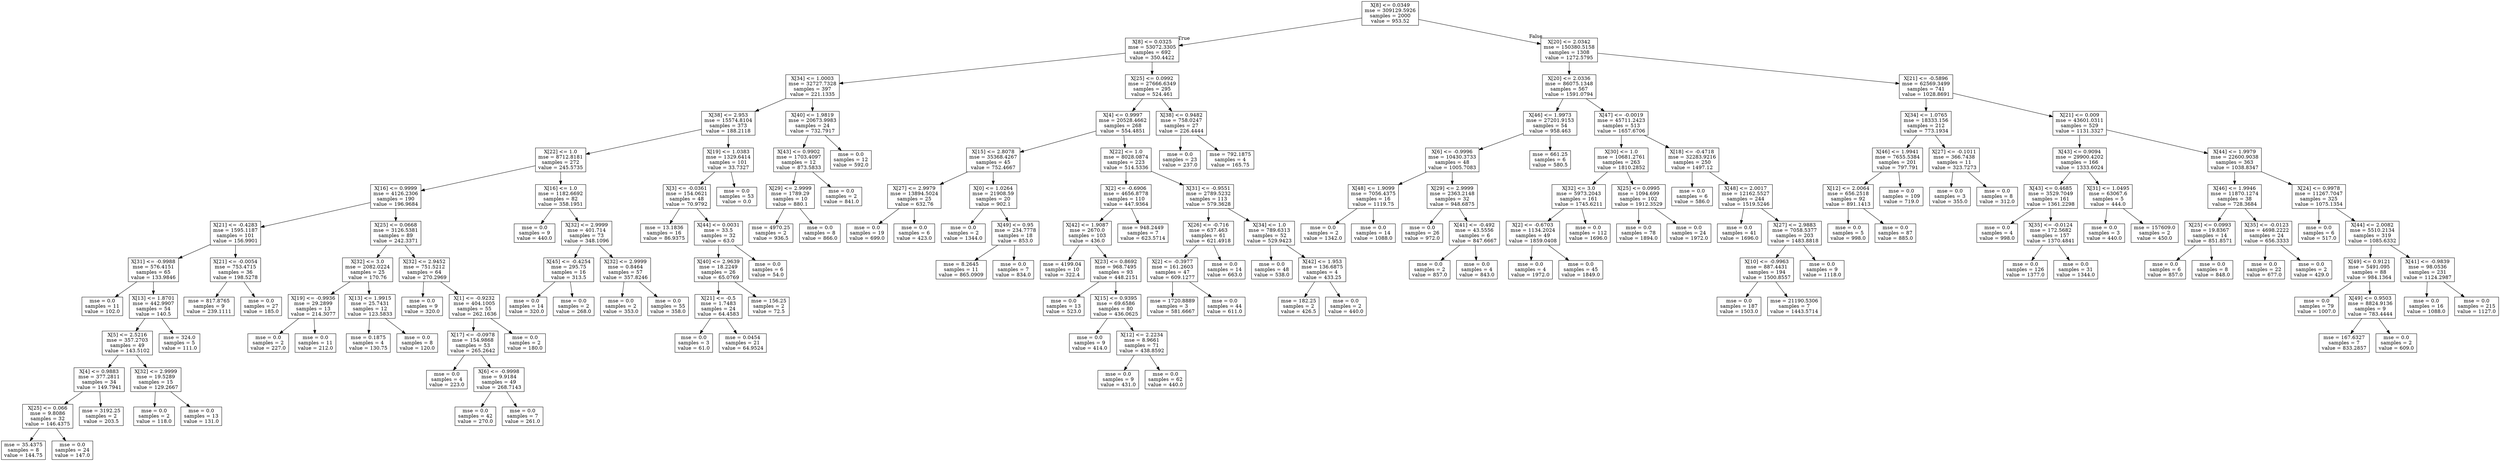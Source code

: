 digraph Tree {
node [shape=box] ;
0 [label="X[8] <= 0.0349\nmse = 309129.5926\nsamples = 2000\nvalue = 953.52"] ;
1 [label="X[8] <= 0.0325\nmse = 53072.3305\nsamples = 692\nvalue = 350.4422"] ;
0 -> 1 [labeldistance=2.5, labelangle=45, headlabel="True"] ;
2 [label="X[34] <= 1.0003\nmse = 32727.7328\nsamples = 397\nvalue = 221.1335"] ;
1 -> 2 ;
3 [label="X[38] <= 2.953\nmse = 15574.8104\nsamples = 373\nvalue = 188.2118"] ;
2 -> 3 ;
4 [label="X[22] <= 1.0\nmse = 8712.8181\nsamples = 272\nvalue = 245.5735"] ;
3 -> 4 ;
5 [label="X[16] <= 0.9999\nmse = 4126.2306\nsamples = 190\nvalue = 196.9684"] ;
4 -> 5 ;
6 [label="X[21] <= -0.4283\nmse = 1595.1187\nsamples = 101\nvalue = 156.9901"] ;
5 -> 6 ;
7 [label="X[31] <= -0.9988\nmse = 576.4151\nsamples = 65\nvalue = 133.9846"] ;
6 -> 7 ;
8 [label="mse = 0.0\nsamples = 11\nvalue = 102.0"] ;
7 -> 8 ;
9 [label="X[13] <= 1.8701\nmse = 442.9907\nsamples = 54\nvalue = 140.5"] ;
7 -> 9 ;
10 [label="X[5] <= 2.5216\nmse = 357.2703\nsamples = 49\nvalue = 143.5102"] ;
9 -> 10 ;
11 [label="X[4] <= 0.9883\nmse = 377.2811\nsamples = 34\nvalue = 149.7941"] ;
10 -> 11 ;
12 [label="X[25] <= 0.066\nmse = 9.8086\nsamples = 32\nvalue = 146.4375"] ;
11 -> 12 ;
13 [label="mse = 35.4375\nsamples = 8\nvalue = 144.75"] ;
12 -> 13 ;
14 [label="mse = 0.0\nsamples = 24\nvalue = 147.0"] ;
12 -> 14 ;
15 [label="mse = 3192.25\nsamples = 2\nvalue = 203.5"] ;
11 -> 15 ;
16 [label="X[32] <= 2.9999\nmse = 19.5289\nsamples = 15\nvalue = 129.2667"] ;
10 -> 16 ;
17 [label="mse = 0.0\nsamples = 2\nvalue = 118.0"] ;
16 -> 17 ;
18 [label="mse = 0.0\nsamples = 13\nvalue = 131.0"] ;
16 -> 18 ;
19 [label="mse = 324.0\nsamples = 5\nvalue = 111.0"] ;
9 -> 19 ;
20 [label="X[21] <= -0.0054\nmse = 753.4715\nsamples = 36\nvalue = 198.5278"] ;
6 -> 20 ;
21 [label="mse = 817.8765\nsamples = 9\nvalue = 239.1111"] ;
20 -> 21 ;
22 [label="mse = 0.0\nsamples = 27\nvalue = 185.0"] ;
20 -> 22 ;
23 [label="X[25] <= 0.0668\nmse = 3126.5381\nsamples = 89\nvalue = 242.3371"] ;
5 -> 23 ;
24 [label="X[32] <= 3.0\nmse = 2082.0224\nsamples = 25\nvalue = 170.76"] ;
23 -> 24 ;
25 [label="X[19] <= -0.9936\nmse = 29.2899\nsamples = 13\nvalue = 214.3077"] ;
24 -> 25 ;
26 [label="mse = 0.0\nsamples = 2\nvalue = 227.0"] ;
25 -> 26 ;
27 [label="mse = 0.0\nsamples = 11\nvalue = 212.0"] ;
25 -> 27 ;
28 [label="X[13] <= 1.9915\nmse = 25.7431\nsamples = 12\nvalue = 123.5833"] ;
24 -> 28 ;
29 [label="mse = 0.1875\nsamples = 4\nvalue = 130.75"] ;
28 -> 29 ;
30 [label="mse = 0.0\nsamples = 8\nvalue = 120.0"] ;
28 -> 30 ;
31 [label="X[32] <= 2.9452\nmse = 751.5212\nsamples = 64\nvalue = 270.2969"] ;
23 -> 31 ;
32 [label="mse = 0.0\nsamples = 9\nvalue = 320.0"] ;
31 -> 32 ;
33 [label="X[1] <= -0.9232\nmse = 404.1005\nsamples = 55\nvalue = 262.1636"] ;
31 -> 33 ;
34 [label="X[17] <= -0.0978\nmse = 154.9868\nsamples = 53\nvalue = 265.2642"] ;
33 -> 34 ;
35 [label="mse = 0.0\nsamples = 4\nvalue = 223.0"] ;
34 -> 35 ;
36 [label="X[6] <= -0.9998\nmse = 9.9184\nsamples = 49\nvalue = 268.7143"] ;
34 -> 36 ;
37 [label="mse = 0.0\nsamples = 42\nvalue = 270.0"] ;
36 -> 37 ;
38 [label="mse = 0.0\nsamples = 7\nvalue = 261.0"] ;
36 -> 38 ;
39 [label="mse = 0.0\nsamples = 2\nvalue = 180.0"] ;
33 -> 39 ;
40 [label="X[16] <= 1.0\nmse = 1182.6692\nsamples = 82\nvalue = 358.1951"] ;
4 -> 40 ;
41 [label="mse = 0.0\nsamples = 9\nvalue = 440.0"] ;
40 -> 41 ;
42 [label="X[32] <= 2.9999\nmse = 401.714\nsamples = 73\nvalue = 348.1096"] ;
40 -> 42 ;
43 [label="X[45] <= -0.4254\nmse = 295.75\nsamples = 16\nvalue = 313.5"] ;
42 -> 43 ;
44 [label="mse = 0.0\nsamples = 14\nvalue = 320.0"] ;
43 -> 44 ;
45 [label="mse = 0.0\nsamples = 2\nvalue = 268.0"] ;
43 -> 45 ;
46 [label="X[32] <= 2.9999\nmse = 0.8464\nsamples = 57\nvalue = 357.8246"] ;
42 -> 46 ;
47 [label="mse = 0.0\nsamples = 2\nvalue = 353.0"] ;
46 -> 47 ;
48 [label="mse = 0.0\nsamples = 55\nvalue = 358.0"] ;
46 -> 48 ;
49 [label="X[19] <= 1.0383\nmse = 1329.6414\nsamples = 101\nvalue = 33.7327"] ;
3 -> 49 ;
50 [label="X[3] <= -0.0361\nmse = 154.0621\nsamples = 48\nvalue = 70.9792"] ;
49 -> 50 ;
51 [label="mse = 13.1836\nsamples = 16\nvalue = 86.9375"] ;
50 -> 51 ;
52 [label="X[44] <= 0.0031\nmse = 33.5\nsamples = 32\nvalue = 63.0"] ;
50 -> 52 ;
53 [label="X[40] <= 2.9639\nmse = 18.2249\nsamples = 26\nvalue = 65.0769"] ;
52 -> 53 ;
54 [label="X[21] <= -0.5\nmse = 1.7483\nsamples = 24\nvalue = 64.4583"] ;
53 -> 54 ;
55 [label="mse = 0.0\nsamples = 3\nvalue = 61.0"] ;
54 -> 55 ;
56 [label="mse = 0.0454\nsamples = 21\nvalue = 64.9524"] ;
54 -> 56 ;
57 [label="mse = 156.25\nsamples = 2\nvalue = 72.5"] ;
53 -> 57 ;
58 [label="mse = 0.0\nsamples = 6\nvalue = 54.0"] ;
52 -> 58 ;
59 [label="mse = 0.0\nsamples = 53\nvalue = 0.0"] ;
49 -> 59 ;
60 [label="X[40] <= 1.9819\nmse = 20673.9983\nsamples = 24\nvalue = 732.7917"] ;
2 -> 60 ;
61 [label="X[43] <= 0.9902\nmse = 1703.4097\nsamples = 12\nvalue = 873.5833"] ;
60 -> 61 ;
62 [label="X[29] <= 2.9999\nmse = 1789.29\nsamples = 10\nvalue = 880.1"] ;
61 -> 62 ;
63 [label="mse = 4970.25\nsamples = 2\nvalue = 936.5"] ;
62 -> 63 ;
64 [label="mse = 0.0\nsamples = 8\nvalue = 866.0"] ;
62 -> 64 ;
65 [label="mse = 0.0\nsamples = 2\nvalue = 841.0"] ;
61 -> 65 ;
66 [label="mse = 0.0\nsamples = 12\nvalue = 592.0"] ;
60 -> 66 ;
67 [label="X[25] <= 0.0992\nmse = 27666.6349\nsamples = 295\nvalue = 524.461"] ;
1 -> 67 ;
68 [label="X[4] <= 0.9997\nmse = 20528.4662\nsamples = 268\nvalue = 554.4851"] ;
67 -> 68 ;
69 [label="X[15] <= 2.8078\nmse = 35368.4267\nsamples = 45\nvalue = 752.4667"] ;
68 -> 69 ;
70 [label="X[27] <= 2.9979\nmse = 13894.5024\nsamples = 25\nvalue = 632.76"] ;
69 -> 70 ;
71 [label="mse = 0.0\nsamples = 19\nvalue = 699.0"] ;
70 -> 71 ;
72 [label="mse = 0.0\nsamples = 6\nvalue = 423.0"] ;
70 -> 72 ;
73 [label="X[0] <= 1.0264\nmse = 21908.59\nsamples = 20\nvalue = 902.1"] ;
69 -> 73 ;
74 [label="mse = 0.0\nsamples = 2\nvalue = 1344.0"] ;
73 -> 74 ;
75 [label="X[49] <= 0.95\nmse = 234.7778\nsamples = 18\nvalue = 853.0"] ;
73 -> 75 ;
76 [label="mse = 8.2645\nsamples = 11\nvalue = 865.0909"] ;
75 -> 76 ;
77 [label="mse = 0.0\nsamples = 7\nvalue = 834.0"] ;
75 -> 77 ;
78 [label="X[22] <= 1.0\nmse = 8028.0874\nsamples = 223\nvalue = 514.5336"] ;
68 -> 78 ;
79 [label="X[2] <= -0.6906\nmse = 4656.8778\nsamples = 110\nvalue = 447.9364"] ;
78 -> 79 ;
80 [label="X[42] <= 1.9087\nmse = 2670.0\nsamples = 103\nvalue = 436.0"] ;
79 -> 80 ;
81 [label="mse = 4199.04\nsamples = 10\nvalue = 322.4"] ;
80 -> 81 ;
82 [label="X[23] <= 0.8692\nmse = 968.7495\nsamples = 93\nvalue = 448.2151"] ;
80 -> 82 ;
83 [label="mse = 0.0\nsamples = 13\nvalue = 523.0"] ;
82 -> 83 ;
84 [label="X[15] <= 0.9395\nmse = 69.6586\nsamples = 80\nvalue = 436.0625"] ;
82 -> 84 ;
85 [label="mse = 0.0\nsamples = 9\nvalue = 414.0"] ;
84 -> 85 ;
86 [label="X[12] <= 2.2234\nmse = 8.9661\nsamples = 71\nvalue = 438.8592"] ;
84 -> 86 ;
87 [label="mse = 0.0\nsamples = 9\nvalue = 431.0"] ;
86 -> 87 ;
88 [label="mse = 0.0\nsamples = 62\nvalue = 440.0"] ;
86 -> 88 ;
89 [label="mse = 948.2449\nsamples = 7\nvalue = 623.5714"] ;
79 -> 89 ;
90 [label="X[31] <= -0.9551\nmse = 2789.5232\nsamples = 113\nvalue = 579.3628"] ;
78 -> 90 ;
91 [label="X[26] <= -0.716\nmse = 637.463\nsamples = 61\nvalue = 621.4918"] ;
90 -> 91 ;
92 [label="X[2] <= -0.3977\nmse = 161.2603\nsamples = 47\nvalue = 609.1277"] ;
91 -> 92 ;
93 [label="mse = 1720.8889\nsamples = 3\nvalue = 581.6667"] ;
92 -> 93 ;
94 [label="mse = 0.0\nsamples = 44\nvalue = 611.0"] ;
92 -> 94 ;
95 [label="mse = 0.0\nsamples = 14\nvalue = 663.0"] ;
91 -> 95 ;
96 [label="X[34] <= 1.0\nmse = 789.6313\nsamples = 52\nvalue = 529.9423"] ;
90 -> 96 ;
97 [label="mse = 0.0\nsamples = 48\nvalue = 538.0"] ;
96 -> 97 ;
98 [label="X[42] <= 1.953\nmse = 136.6875\nsamples = 4\nvalue = 433.25"] ;
96 -> 98 ;
99 [label="mse = 182.25\nsamples = 2\nvalue = 426.5"] ;
98 -> 99 ;
100 [label="mse = 0.0\nsamples = 2\nvalue = 440.0"] ;
98 -> 100 ;
101 [label="X[38] <= 0.9482\nmse = 758.0247\nsamples = 27\nvalue = 226.4444"] ;
67 -> 101 ;
102 [label="mse = 0.0\nsamples = 23\nvalue = 237.0"] ;
101 -> 102 ;
103 [label="mse = 792.1875\nsamples = 4\nvalue = 165.75"] ;
101 -> 103 ;
104 [label="X[20] <= 2.0342\nmse = 150380.5158\nsamples = 1308\nvalue = 1272.5795"] ;
0 -> 104 [labeldistance=2.5, labelangle=-45, headlabel="False"] ;
105 [label="X[20] <= 2.0336\nmse = 86075.1348\nsamples = 567\nvalue = 1591.0794"] ;
104 -> 105 ;
106 [label="X[46] <= 1.9973\nmse = 27201.9153\nsamples = 54\nvalue = 958.463"] ;
105 -> 106 ;
107 [label="X[6] <= -0.9996\nmse = 10430.3733\nsamples = 48\nvalue = 1005.7083"] ;
106 -> 107 ;
108 [label="X[48] <= 1.9099\nmse = 7056.4375\nsamples = 16\nvalue = 1119.75"] ;
107 -> 108 ;
109 [label="mse = 0.0\nsamples = 2\nvalue = 1342.0"] ;
108 -> 109 ;
110 [label="mse = 0.0\nsamples = 14\nvalue = 1088.0"] ;
108 -> 110 ;
111 [label="X[29] <= 2.9999\nmse = 2363.2148\nsamples = 32\nvalue = 948.6875"] ;
107 -> 111 ;
112 [label="mse = 0.0\nsamples = 26\nvalue = 972.0"] ;
111 -> 112 ;
113 [label="X[41] <= -0.492\nmse = 43.5556\nsamples = 6\nvalue = 847.6667"] ;
111 -> 113 ;
114 [label="mse = 0.0\nsamples = 2\nvalue = 857.0"] ;
113 -> 114 ;
115 [label="mse = 0.0\nsamples = 4\nvalue = 843.0"] ;
113 -> 115 ;
116 [label="mse = 661.25\nsamples = 6\nvalue = 580.5"] ;
106 -> 116 ;
117 [label="X[47] <= -0.0019\nmse = 45711.2423\nsamples = 513\nvalue = 1657.6706"] ;
105 -> 117 ;
118 [label="X[30] <= 1.0\nmse = 10681.2761\nsamples = 263\nvalue = 1810.2852"] ;
117 -> 118 ;
119 [label="X[32] <= 3.0\nmse = 5973.2043\nsamples = 161\nvalue = 1745.6211"] ;
118 -> 119 ;
120 [label="X[2] <= -0.6703\nmse = 1134.2024\nsamples = 49\nvalue = 1859.0408"] ;
119 -> 120 ;
121 [label="mse = 0.0\nsamples = 4\nvalue = 1972.0"] ;
120 -> 121 ;
122 [label="mse = 0.0\nsamples = 45\nvalue = 1849.0"] ;
120 -> 122 ;
123 [label="mse = 0.0\nsamples = 112\nvalue = 1696.0"] ;
119 -> 123 ;
124 [label="X[25] <= 0.0995\nmse = 1094.699\nsamples = 102\nvalue = 1912.3529"] ;
118 -> 124 ;
125 [label="mse = 0.0\nsamples = 78\nvalue = 1894.0"] ;
124 -> 125 ;
126 [label="mse = 0.0\nsamples = 24\nvalue = 1972.0"] ;
124 -> 126 ;
127 [label="X[18] <= -0.4718\nmse = 32283.9216\nsamples = 250\nvalue = 1497.12"] ;
117 -> 127 ;
128 [label="mse = 0.0\nsamples = 6\nvalue = 586.0"] ;
127 -> 128 ;
129 [label="X[48] <= 2.0017\nmse = 12162.5527\nsamples = 244\nvalue = 1519.5246"] ;
127 -> 129 ;
130 [label="mse = 0.0\nsamples = 41\nvalue = 1696.0"] ;
129 -> 130 ;
131 [label="X[27] <= 2.9883\nmse = 7058.5377\nsamples = 203\nvalue = 1483.8818"] ;
129 -> 131 ;
132 [label="X[10] <= -0.9963\nmse = 887.4431\nsamples = 194\nvalue = 1500.8557"] ;
131 -> 132 ;
133 [label="mse = 0.0\nsamples = 187\nvalue = 1503.0"] ;
132 -> 133 ;
134 [label="mse = 21190.5306\nsamples = 7\nvalue = 1443.5714"] ;
132 -> 134 ;
135 [label="mse = 0.0\nsamples = 9\nvalue = 1118.0"] ;
131 -> 135 ;
136 [label="X[21] <= -0.5896\nmse = 62569.3499\nsamples = 741\nvalue = 1028.8691"] ;
104 -> 136 ;
137 [label="X[34] <= 1.0765\nmse = 18333.156\nsamples = 212\nvalue = 773.1934"] ;
136 -> 137 ;
138 [label="X[46] <= 1.9941\nmse = 7655.5384\nsamples = 201\nvalue = 797.791"] ;
137 -> 138 ;
139 [label="X[12] <= 2.0064\nmse = 656.2518\nsamples = 92\nvalue = 891.1413"] ;
138 -> 139 ;
140 [label="mse = 0.0\nsamples = 5\nvalue = 998.0"] ;
139 -> 140 ;
141 [label="mse = 0.0\nsamples = 87\nvalue = 885.0"] ;
139 -> 141 ;
142 [label="mse = 0.0\nsamples = 109\nvalue = 719.0"] ;
138 -> 142 ;
143 [label="X[27] <= -0.1011\nmse = 366.7438\nsamples = 11\nvalue = 323.7273"] ;
137 -> 143 ;
144 [label="mse = 0.0\nsamples = 3\nvalue = 355.0"] ;
143 -> 144 ;
145 [label="mse = 0.0\nsamples = 8\nvalue = 312.0"] ;
143 -> 145 ;
146 [label="X[21] <= 0.009\nmse = 43601.0311\nsamples = 529\nvalue = 1131.3327"] ;
136 -> 146 ;
147 [label="X[43] <= 0.9094\nmse = 29900.4202\nsamples = 166\nvalue = 1333.6024"] ;
146 -> 147 ;
148 [label="X[43] <= 0.4685\nmse = 3529.7049\nsamples = 161\nvalue = 1361.2298"] ;
147 -> 148 ;
149 [label="mse = 0.0\nsamples = 4\nvalue = 998.0"] ;
148 -> 149 ;
150 [label="X[35] <= -0.0124\nmse = 172.5682\nsamples = 157\nvalue = 1370.4841"] ;
148 -> 150 ;
151 [label="mse = 0.0\nsamples = 126\nvalue = 1377.0"] ;
150 -> 151 ;
152 [label="mse = 0.0\nsamples = 31\nvalue = 1344.0"] ;
150 -> 152 ;
153 [label="X[31] <= 1.0495\nmse = 63067.6\nsamples = 5\nvalue = 444.0"] ;
147 -> 153 ;
154 [label="mse = 0.0\nsamples = 3\nvalue = 440.0"] ;
153 -> 154 ;
155 [label="mse = 157609.0\nsamples = 2\nvalue = 450.0"] ;
153 -> 155 ;
156 [label="X[44] <= 1.9979\nmse = 22600.9038\nsamples = 363\nvalue = 1038.8347"] ;
146 -> 156 ;
157 [label="X[46] <= 1.9946\nmse = 11870.1274\nsamples = 38\nvalue = 728.3684"] ;
156 -> 157 ;
158 [label="X[25] <= 0.0993\nmse = 19.8367\nsamples = 14\nvalue = 851.8571"] ;
157 -> 158 ;
159 [label="mse = 0.0\nsamples = 6\nvalue = 857.0"] ;
158 -> 159 ;
160 [label="mse = 0.0\nsamples = 8\nvalue = 848.0"] ;
158 -> 160 ;
161 [label="X[35] <= -0.0123\nmse = 4698.2222\nsamples = 24\nvalue = 656.3333"] ;
157 -> 161 ;
162 [label="mse = 0.0\nsamples = 22\nvalue = 677.0"] ;
161 -> 162 ;
163 [label="mse = 0.0\nsamples = 2\nvalue = 429.0"] ;
161 -> 163 ;
164 [label="X[24] <= 0.9978\nmse = 11267.7047\nsamples = 325\nvalue = 1075.1354"] ;
156 -> 164 ;
165 [label="mse = 0.0\nsamples = 6\nvalue = 517.0"] ;
164 -> 165 ;
166 [label="X[44] <= 2.0082\nmse = 5510.2134\nsamples = 319\nvalue = 1085.6332"] ;
164 -> 166 ;
167 [label="X[49] <= 0.9121\nmse = 5491.095\nsamples = 88\nvalue = 984.1364"] ;
166 -> 167 ;
168 [label="mse = 0.0\nsamples = 79\nvalue = 1007.0"] ;
167 -> 168 ;
169 [label="X[49] <= 0.9503\nmse = 8824.9136\nsamples = 9\nvalue = 783.4444"] ;
167 -> 169 ;
170 [label="mse = 167.6327\nsamples = 7\nvalue = 833.2857"] ;
169 -> 170 ;
171 [label="mse = 0.0\nsamples = 2\nvalue = 609.0"] ;
169 -> 171 ;
172 [label="X[41] <= -0.9839\nmse = 98.0536\nsamples = 231\nvalue = 1124.2987"] ;
166 -> 172 ;
173 [label="mse = 0.0\nsamples = 16\nvalue = 1088.0"] ;
172 -> 173 ;
174 [label="mse = 0.0\nsamples = 215\nvalue = 1127.0"] ;
172 -> 174 ;
}